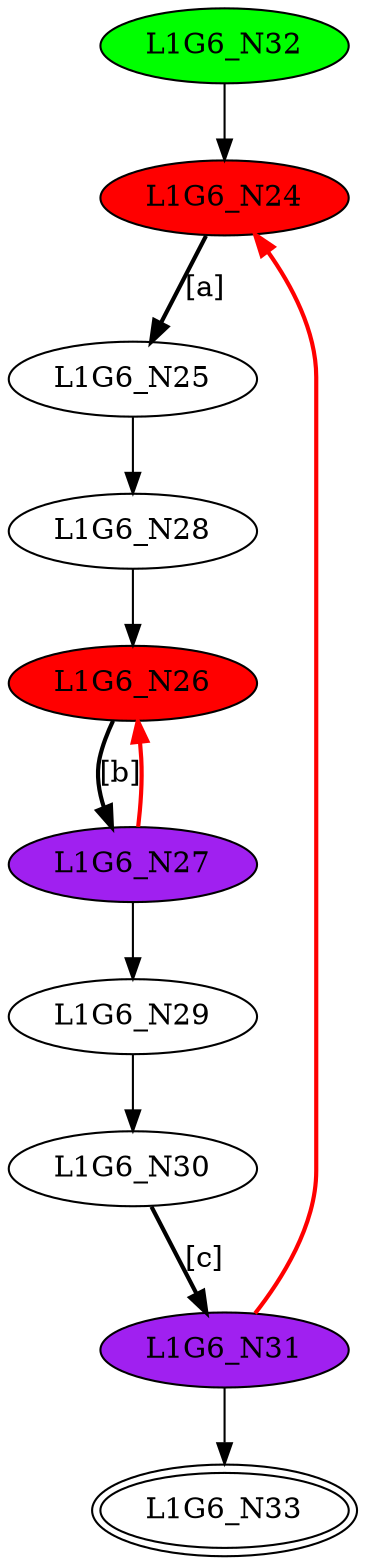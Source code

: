 digraph G6{
"L1G6_N24" [style=filled,fillcolor=red];
"L1G6_N25";
"L1G6_N26" [style=filled,fillcolor=red];
"L1G6_N27" [style=filled,fillcolor=purple];
"L1G6_N28";
"L1G6_N29";
"L1G6_N30";
"L1G6_N31" [style=filled,fillcolor=purple];
"L1G6_N32" [style=filled,fillcolor=green];
"L1G6_N33" [peripheries=2];
"L1G6_N24"->"L1G6_N25" [style = bold, label = "[a]"];
"L1G6_N26"->"L1G6_N27" [style = bold, label = "[b]"];
"L1G6_N28"->"L1G6_N26";
"L1G6_N27"->"L1G6_N29";
"L1G6_N27"->"L1G6_N26" [color=red,style = bold, label = ""];
"L1G6_N25"->"L1G6_N28";
"L1G6_N30"->"L1G6_N31" [style = bold, label = "[c]"];
"L1G6_N29"->"L1G6_N30";
"L1G6_N32"->"L1G6_N24";
"L1G6_N31"->"L1G6_N33";
"L1G6_N31"->"L1G6_N24" [color=red,style = bold, label = ""];
}

